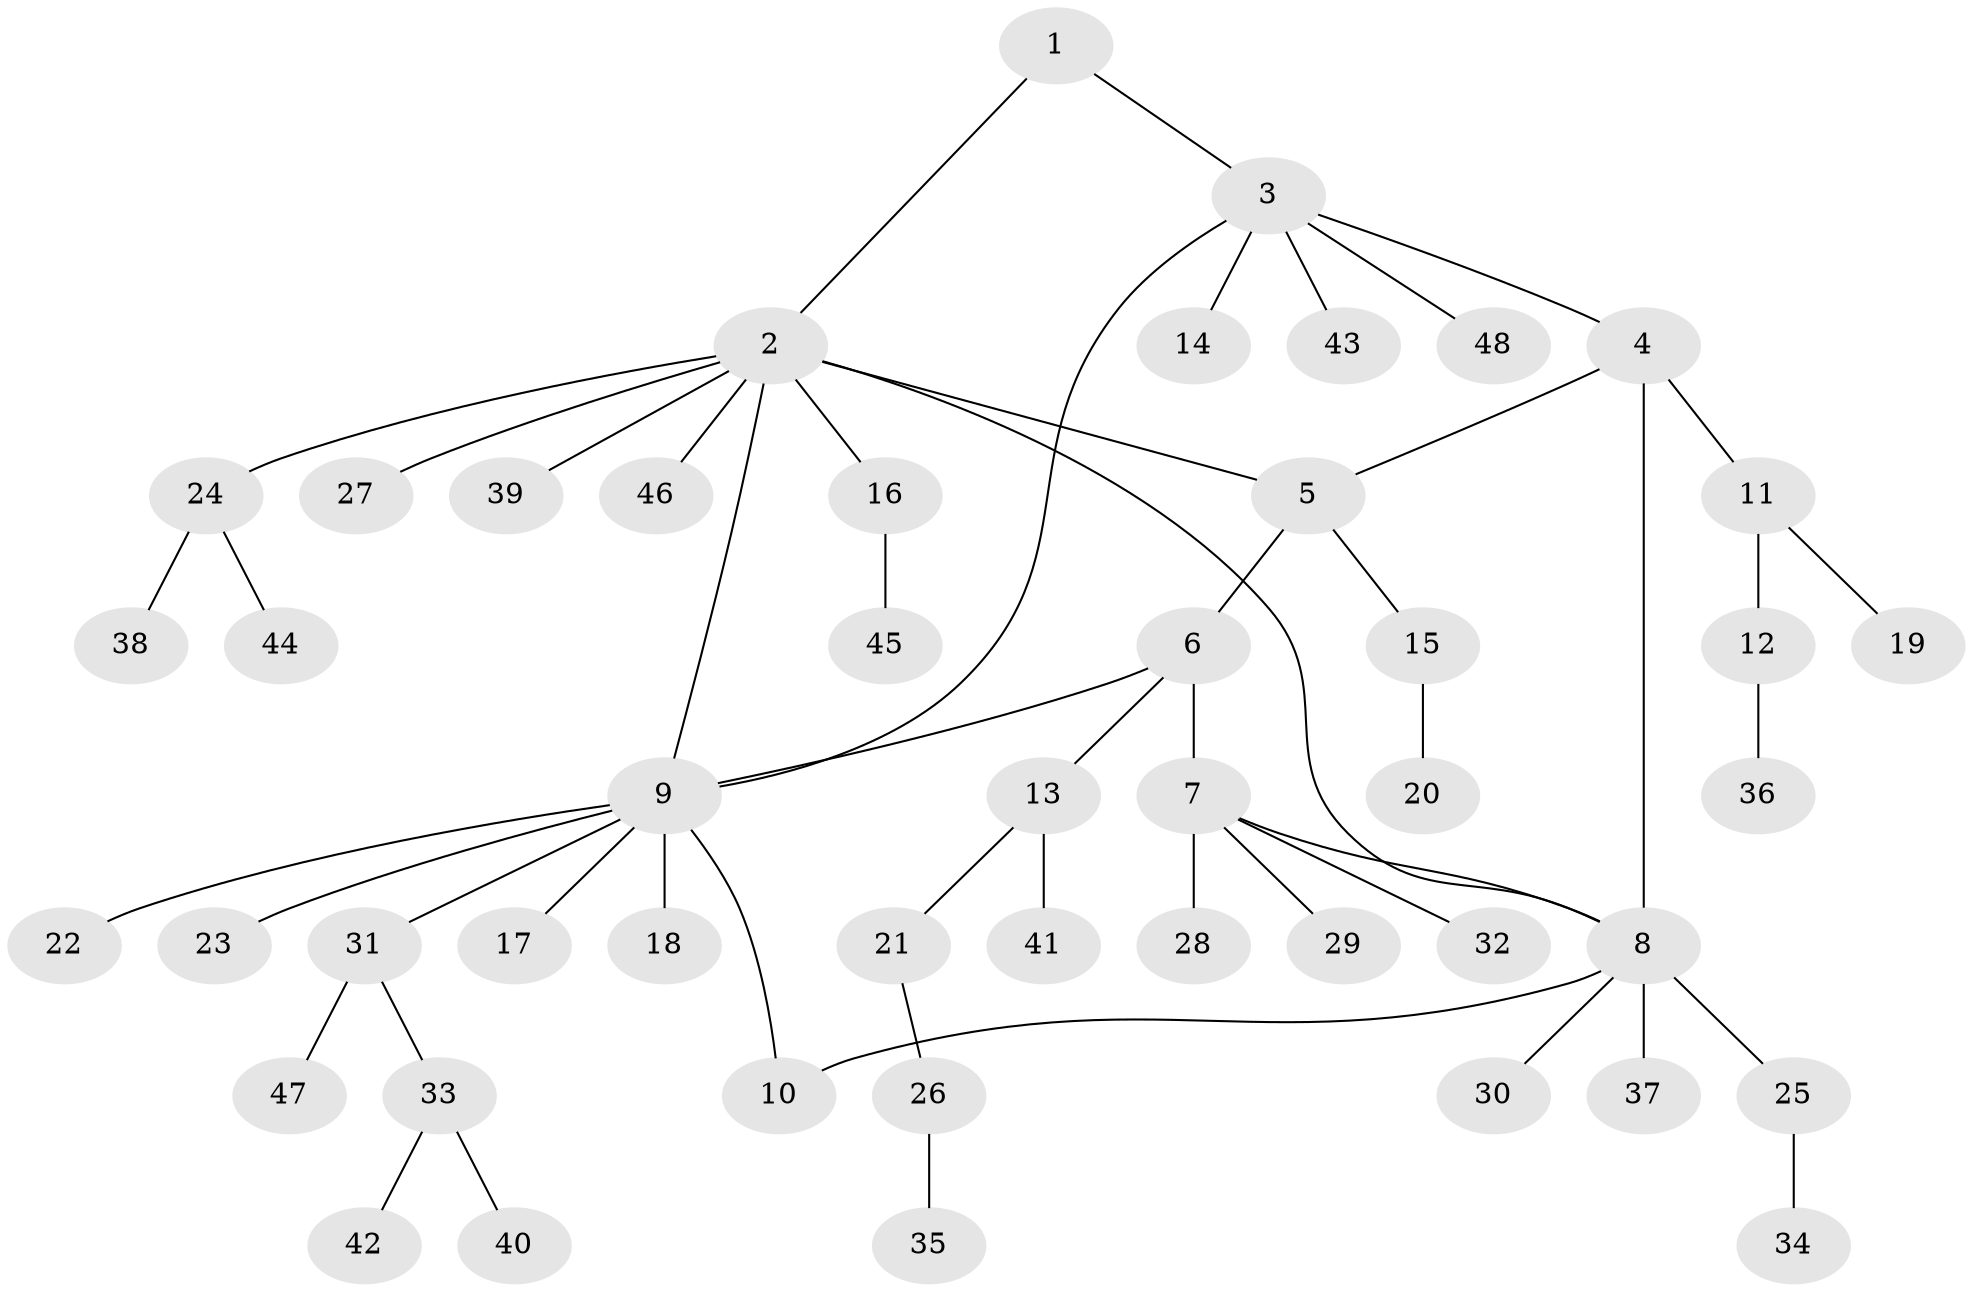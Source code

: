 // Generated by graph-tools (version 1.1) at 2025/50/03/09/25 03:50:38]
// undirected, 48 vertices, 53 edges
graph export_dot {
graph [start="1"]
  node [color=gray90,style=filled];
  1;
  2;
  3;
  4;
  5;
  6;
  7;
  8;
  9;
  10;
  11;
  12;
  13;
  14;
  15;
  16;
  17;
  18;
  19;
  20;
  21;
  22;
  23;
  24;
  25;
  26;
  27;
  28;
  29;
  30;
  31;
  32;
  33;
  34;
  35;
  36;
  37;
  38;
  39;
  40;
  41;
  42;
  43;
  44;
  45;
  46;
  47;
  48;
  1 -- 2;
  1 -- 3;
  2 -- 5;
  2 -- 8;
  2 -- 9;
  2 -- 16;
  2 -- 24;
  2 -- 27;
  2 -- 39;
  2 -- 46;
  3 -- 4;
  3 -- 9;
  3 -- 14;
  3 -- 43;
  3 -- 48;
  4 -- 5;
  4 -- 8;
  4 -- 11;
  5 -- 6;
  5 -- 15;
  6 -- 7;
  6 -- 9;
  6 -- 13;
  7 -- 8;
  7 -- 28;
  7 -- 29;
  7 -- 32;
  8 -- 10;
  8 -- 25;
  8 -- 30;
  8 -- 37;
  9 -- 10;
  9 -- 17;
  9 -- 18;
  9 -- 22;
  9 -- 23;
  9 -- 31;
  11 -- 12;
  11 -- 19;
  12 -- 36;
  13 -- 21;
  13 -- 41;
  15 -- 20;
  16 -- 45;
  21 -- 26;
  24 -- 38;
  24 -- 44;
  25 -- 34;
  26 -- 35;
  31 -- 33;
  31 -- 47;
  33 -- 40;
  33 -- 42;
}
